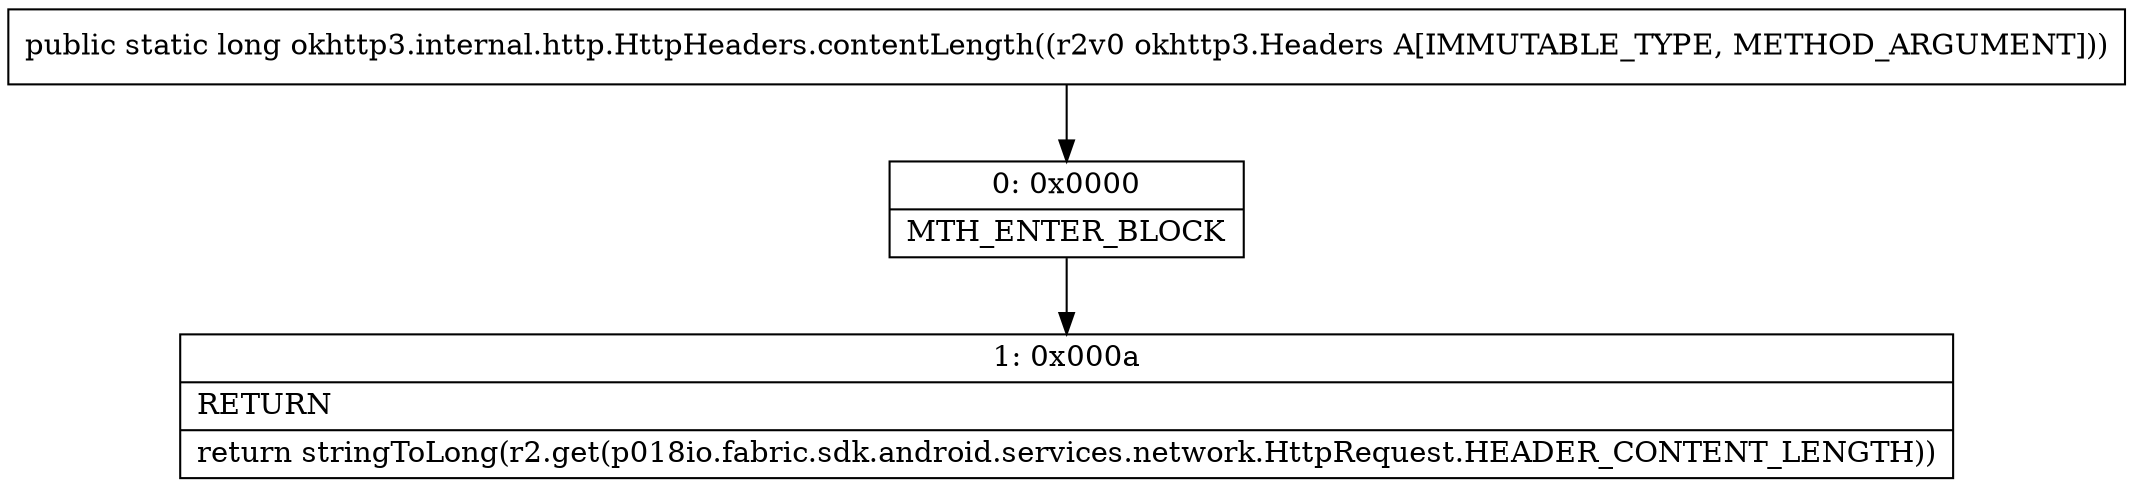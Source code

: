 digraph "CFG forokhttp3.internal.http.HttpHeaders.contentLength(Lokhttp3\/Headers;)J" {
Node_0 [shape=record,label="{0\:\ 0x0000|MTH_ENTER_BLOCK\l}"];
Node_1 [shape=record,label="{1\:\ 0x000a|RETURN\l|return stringToLong(r2.get(p018io.fabric.sdk.android.services.network.HttpRequest.HEADER_CONTENT_LENGTH))\l}"];
MethodNode[shape=record,label="{public static long okhttp3.internal.http.HttpHeaders.contentLength((r2v0 okhttp3.Headers A[IMMUTABLE_TYPE, METHOD_ARGUMENT])) }"];
MethodNode -> Node_0;
Node_0 -> Node_1;
}

